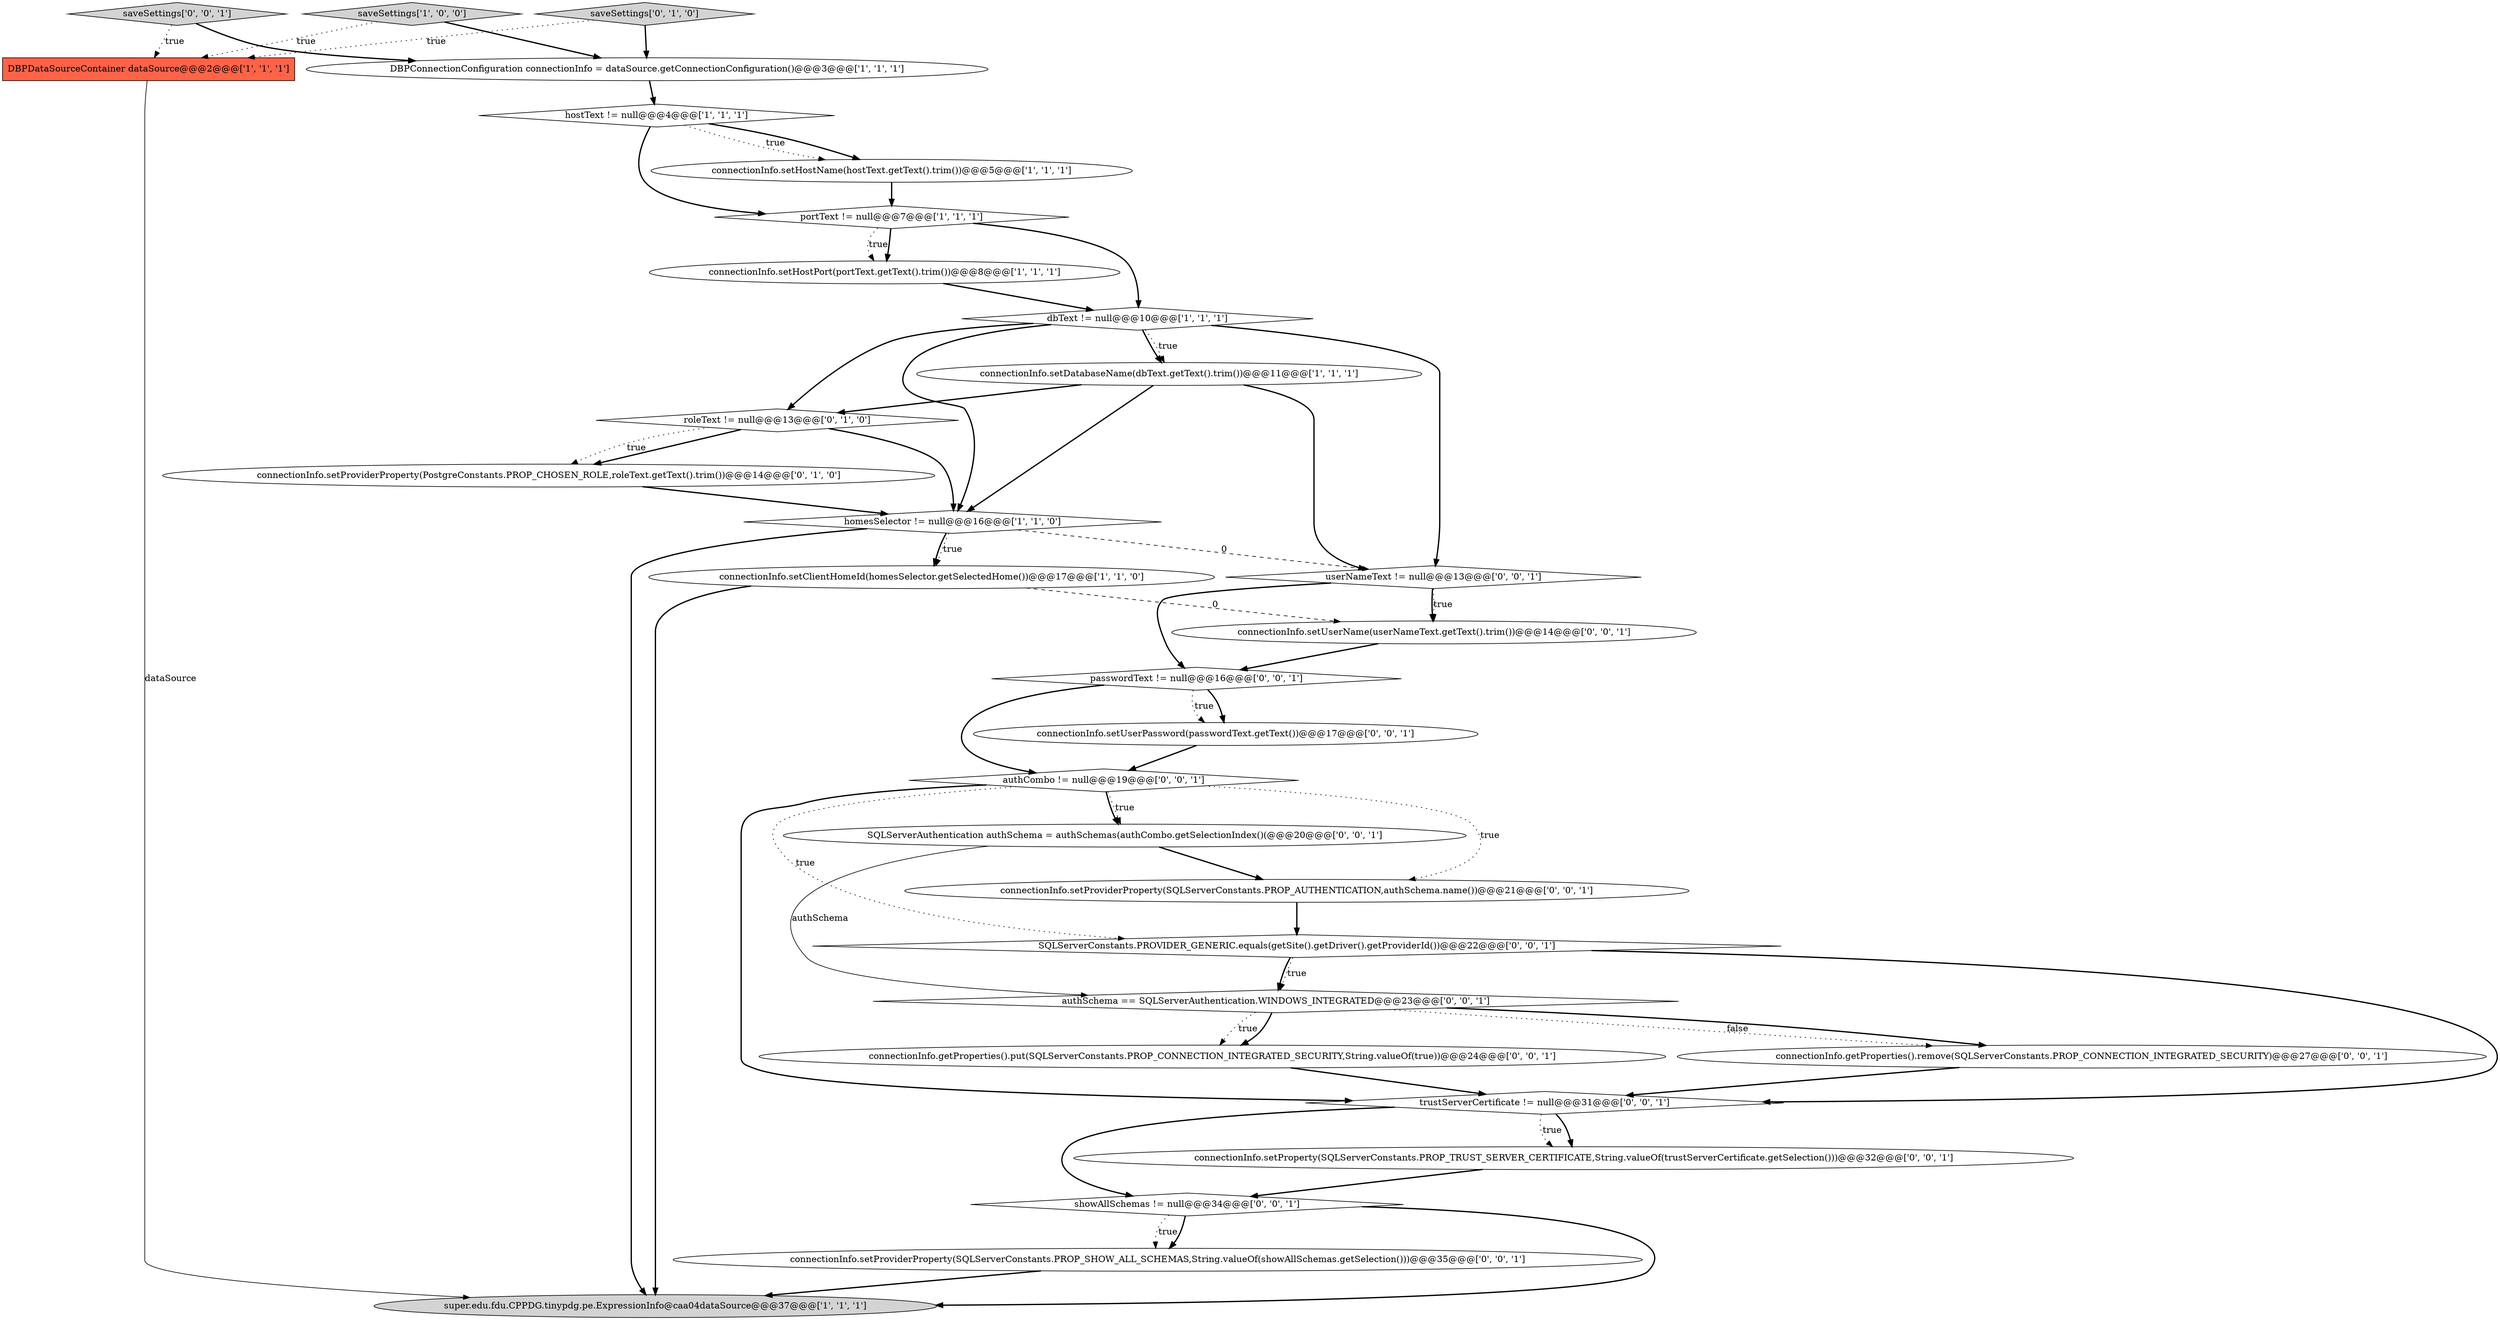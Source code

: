 digraph {
12 [style = filled, label = "connectionInfo.setProviderProperty(PostgreConstants.PROP_CHOSEN_ROLE,roleText.getText().trim())@@@14@@@['0', '1', '0']", fillcolor = white, shape = ellipse image = "AAA1AAABBB2BBB"];
3 [style = filled, label = "super.edu.fdu.CPPDG.tinypdg.pe.ExpressionInfo@caa04dataSource@@@37@@@['1', '1', '1']", fillcolor = lightgray, shape = ellipse image = "AAA0AAABBB1BBB"];
30 [style = filled, label = "authCombo != null@@@19@@@['0', '0', '1']", fillcolor = white, shape = diamond image = "AAA0AAABBB3BBB"];
22 [style = filled, label = "authSchema == SQLServerAuthentication.WINDOWS_INTEGRATED@@@23@@@['0', '0', '1']", fillcolor = white, shape = diamond image = "AAA0AAABBB3BBB"];
17 [style = filled, label = "connectionInfo.setUserName(userNameText.getText().trim())@@@14@@@['0', '0', '1']", fillcolor = white, shape = ellipse image = "AAA0AAABBB3BBB"];
24 [style = filled, label = "saveSettings['0', '0', '1']", fillcolor = lightgray, shape = diamond image = "AAA0AAABBB3BBB"];
4 [style = filled, label = "homesSelector != null@@@16@@@['1', '1', '0']", fillcolor = white, shape = diamond image = "AAA0AAABBB1BBB"];
29 [style = filled, label = "passwordText != null@@@16@@@['0', '0', '1']", fillcolor = white, shape = diamond image = "AAA0AAABBB3BBB"];
11 [style = filled, label = "connectionInfo.setDatabaseName(dbText.getText().trim())@@@11@@@['1', '1', '1']", fillcolor = white, shape = ellipse image = "AAA0AAABBB1BBB"];
27 [style = filled, label = "connectionInfo.setProviderProperty(SQLServerConstants.PROP_AUTHENTICATION,authSchema.name())@@@21@@@['0', '0', '1']", fillcolor = white, shape = ellipse image = "AAA0AAABBB3BBB"];
2 [style = filled, label = "hostText != null@@@4@@@['1', '1', '1']", fillcolor = white, shape = diamond image = "AAA0AAABBB1BBB"];
13 [style = filled, label = "roleText != null@@@13@@@['0', '1', '0']", fillcolor = white, shape = diamond image = "AAA1AAABBB2BBB"];
23 [style = filled, label = "trustServerCertificate != null@@@31@@@['0', '0', '1']", fillcolor = white, shape = diamond image = "AAA0AAABBB3BBB"];
20 [style = filled, label = "showAllSchemas != null@@@34@@@['0', '0', '1']", fillcolor = white, shape = diamond image = "AAA0AAABBB3BBB"];
9 [style = filled, label = "dbText != null@@@10@@@['1', '1', '1']", fillcolor = white, shape = diamond image = "AAA0AAABBB1BBB"];
10 [style = filled, label = "DBPDataSourceContainer dataSource@@@2@@@['1', '1', '1']", fillcolor = tomato, shape = box image = "AAA0AAABBB1BBB"];
8 [style = filled, label = "connectionInfo.setHostName(hostText.getText().trim())@@@5@@@['1', '1', '1']", fillcolor = white, shape = ellipse image = "AAA0AAABBB1BBB"];
18 [style = filled, label = "SQLServerConstants.PROVIDER_GENERIC.equals(getSite().getDriver().getProviderId())@@@22@@@['0', '0', '1']", fillcolor = white, shape = diamond image = "AAA0AAABBB3BBB"];
21 [style = filled, label = "connectionInfo.setProviderProperty(SQLServerConstants.PROP_SHOW_ALL_SCHEMAS,String.valueOf(showAllSchemas.getSelection()))@@@35@@@['0', '0', '1']", fillcolor = white, shape = ellipse image = "AAA0AAABBB3BBB"];
14 [style = filled, label = "saveSettings['0', '1', '0']", fillcolor = lightgray, shape = diamond image = "AAA0AAABBB2BBB"];
7 [style = filled, label = "connectionInfo.setClientHomeId(homesSelector.getSelectedHome())@@@17@@@['1', '1', '0']", fillcolor = white, shape = ellipse image = "AAA0AAABBB1BBB"];
6 [style = filled, label = "connectionInfo.setHostPort(portText.getText().trim())@@@8@@@['1', '1', '1']", fillcolor = white, shape = ellipse image = "AAA0AAABBB1BBB"];
5 [style = filled, label = "portText != null@@@7@@@['1', '1', '1']", fillcolor = white, shape = diamond image = "AAA0AAABBB1BBB"];
25 [style = filled, label = "userNameText != null@@@13@@@['0', '0', '1']", fillcolor = white, shape = diamond image = "AAA0AAABBB3BBB"];
1 [style = filled, label = "DBPConnectionConfiguration connectionInfo = dataSource.getConnectionConfiguration()@@@3@@@['1', '1', '1']", fillcolor = white, shape = ellipse image = "AAA0AAABBB1BBB"];
26 [style = filled, label = "connectionInfo.getProperties().remove(SQLServerConstants.PROP_CONNECTION_INTEGRATED_SECURITY)@@@27@@@['0', '0', '1']", fillcolor = white, shape = ellipse image = "AAA0AAABBB3BBB"];
15 [style = filled, label = "connectionInfo.setProperty(SQLServerConstants.PROP_TRUST_SERVER_CERTIFICATE,String.valueOf(trustServerCertificate.getSelection()))@@@32@@@['0', '0', '1']", fillcolor = white, shape = ellipse image = "AAA0AAABBB3BBB"];
19 [style = filled, label = "SQLServerAuthentication authSchema = authSchemas(authCombo.getSelectionIndex()(@@@20@@@['0', '0', '1']", fillcolor = white, shape = ellipse image = "AAA0AAABBB3BBB"];
16 [style = filled, label = "connectionInfo.getProperties().put(SQLServerConstants.PROP_CONNECTION_INTEGRATED_SECURITY,String.valueOf(true))@@@24@@@['0', '0', '1']", fillcolor = white, shape = ellipse image = "AAA0AAABBB3BBB"];
28 [style = filled, label = "connectionInfo.setUserPassword(passwordText.getText())@@@17@@@['0', '0', '1']", fillcolor = white, shape = ellipse image = "AAA0AAABBB3BBB"];
0 [style = filled, label = "saveSettings['1', '0', '0']", fillcolor = lightgray, shape = diamond image = "AAA0AAABBB1BBB"];
29->30 [style = bold, label=""];
11->25 [style = bold, label=""];
28->30 [style = bold, label=""];
0->10 [style = dotted, label="true"];
30->19 [style = dotted, label="true"];
11->4 [style = bold, label=""];
25->29 [style = bold, label=""];
20->3 [style = bold, label=""];
21->3 [style = bold, label=""];
4->7 [style = bold, label=""];
9->11 [style = bold, label=""];
13->4 [style = bold, label=""];
8->5 [style = bold, label=""];
23->15 [style = bold, label=""];
9->4 [style = bold, label=""];
22->26 [style = dotted, label="false"];
22->16 [style = dotted, label="true"];
20->21 [style = dotted, label="true"];
18->22 [style = bold, label=""];
2->8 [style = dotted, label="true"];
2->5 [style = bold, label=""];
4->7 [style = dotted, label="true"];
30->27 [style = dotted, label="true"];
12->4 [style = bold, label=""];
29->28 [style = bold, label=""];
9->11 [style = dotted, label="true"];
9->13 [style = bold, label=""];
10->3 [style = solid, label="dataSource"];
22->16 [style = bold, label=""];
23->15 [style = dotted, label="true"];
24->10 [style = dotted, label="true"];
5->9 [style = bold, label=""];
25->17 [style = bold, label=""];
0->1 [style = bold, label=""];
4->25 [style = dashed, label="0"];
25->17 [style = dotted, label="true"];
2->8 [style = bold, label=""];
24->1 [style = bold, label=""];
6->9 [style = bold, label=""];
7->3 [style = bold, label=""];
14->1 [style = bold, label=""];
19->27 [style = bold, label=""];
20->21 [style = bold, label=""];
5->6 [style = dotted, label="true"];
7->17 [style = dashed, label="0"];
13->12 [style = bold, label=""];
30->18 [style = dotted, label="true"];
19->22 [style = solid, label="authSchema"];
22->26 [style = bold, label=""];
16->23 [style = bold, label=""];
23->20 [style = bold, label=""];
30->23 [style = bold, label=""];
11->13 [style = bold, label=""];
14->10 [style = dotted, label="true"];
27->18 [style = bold, label=""];
15->20 [style = bold, label=""];
26->23 [style = bold, label=""];
9->25 [style = bold, label=""];
13->12 [style = dotted, label="true"];
29->28 [style = dotted, label="true"];
4->3 [style = bold, label=""];
30->19 [style = bold, label=""];
1->2 [style = bold, label=""];
17->29 [style = bold, label=""];
18->22 [style = dotted, label="true"];
5->6 [style = bold, label=""];
18->23 [style = bold, label=""];
}
